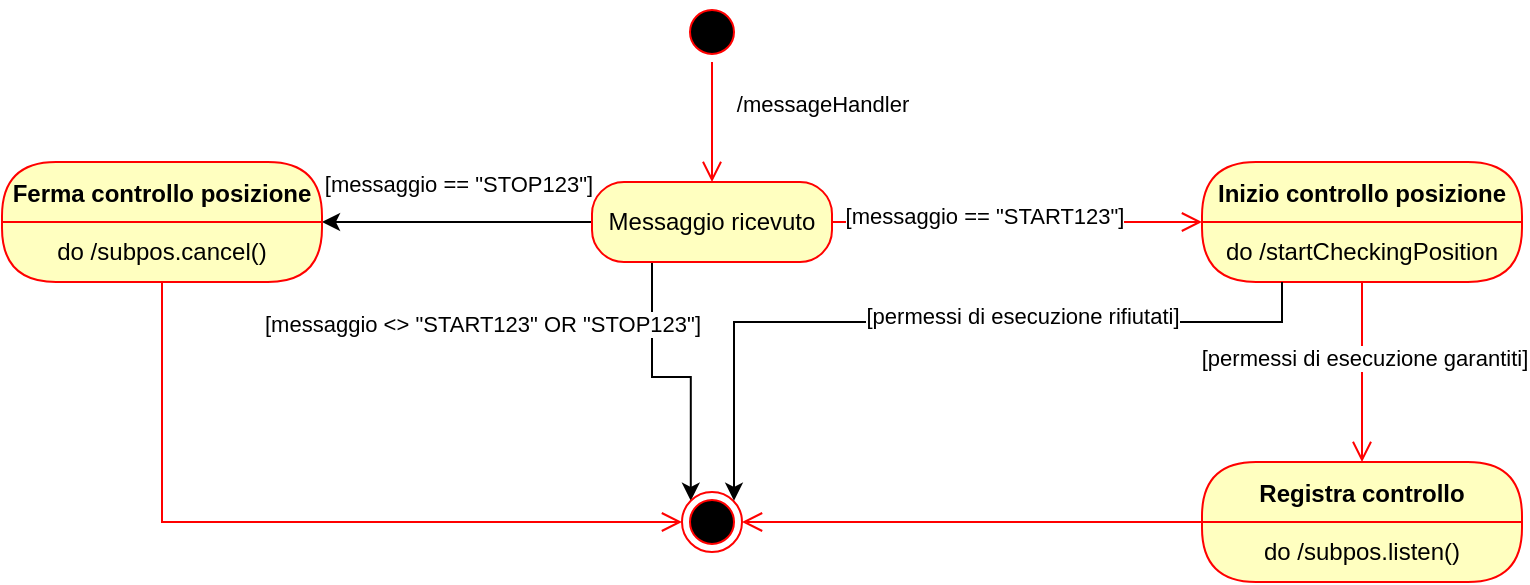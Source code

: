 <mxfile version="21.6.5" type="device">
  <diagram name="Pagina-1" id="XfTFUhMUeg2ntRKwaSrZ">
    <mxGraphModel dx="938" dy="556" grid="1" gridSize="10" guides="1" tooltips="1" connect="1" arrows="1" fold="1" page="1" pageScale="1" pageWidth="827" pageHeight="1169" math="0" shadow="0">
      <root>
        <mxCell id="0" />
        <mxCell id="1" parent="0" />
        <mxCell id="xGjoLmMb7t-K96eh8io--1" value="" style="ellipse;html=1;shape=startState;fillColor=#000000;strokeColor=#ff0000;" vertex="1" parent="1">
          <mxGeometry x="400" y="370" width="30" height="30" as="geometry" />
        </mxCell>
        <mxCell id="xGjoLmMb7t-K96eh8io--2" value="" style="edgeStyle=orthogonalEdgeStyle;html=1;verticalAlign=bottom;endArrow=open;endSize=8;strokeColor=#ff0000;rounded=0;" edge="1" source="xGjoLmMb7t-K96eh8io--1" parent="1">
          <mxGeometry relative="1" as="geometry">
            <mxPoint x="415" y="460" as="targetPoint" />
          </mxGeometry>
        </mxCell>
        <mxCell id="xGjoLmMb7t-K96eh8io--3" value="/messageHandler" style="edgeLabel;html=1;align=center;verticalAlign=middle;resizable=0;points=[];" vertex="1" connectable="0" parent="xGjoLmMb7t-K96eh8io--2">
          <mxGeometry x="-0.229" y="4" relative="1" as="geometry">
            <mxPoint x="51" y="-3" as="offset" />
          </mxGeometry>
        </mxCell>
        <mxCell id="xGjoLmMb7t-K96eh8io--11" value="" style="edgeStyle=orthogonalEdgeStyle;rounded=0;orthogonalLoop=1;jettySize=auto;html=1;" edge="1" parent="1" source="xGjoLmMb7t-K96eh8io--7">
          <mxGeometry relative="1" as="geometry">
            <mxPoint x="220" y="480" as="targetPoint" />
          </mxGeometry>
        </mxCell>
        <mxCell id="xGjoLmMb7t-K96eh8io--12" value="[messaggio == &quot;STOP123&quot;]" style="edgeLabel;html=1;align=center;verticalAlign=middle;resizable=0;points=[];" vertex="1" connectable="0" parent="xGjoLmMb7t-K96eh8io--11">
          <mxGeometry x="0.006" y="3" relative="1" as="geometry">
            <mxPoint y="-23" as="offset" />
          </mxGeometry>
        </mxCell>
        <mxCell id="xGjoLmMb7t-K96eh8io--29" style="edgeStyle=orthogonalEdgeStyle;rounded=0;orthogonalLoop=1;jettySize=auto;html=1;exitX=0.25;exitY=1;exitDx=0;exitDy=0;entryX=0;entryY=0;entryDx=0;entryDy=0;" edge="1" parent="1" source="xGjoLmMb7t-K96eh8io--7" target="xGjoLmMb7t-K96eh8io--22">
          <mxGeometry relative="1" as="geometry" />
        </mxCell>
        <mxCell id="xGjoLmMb7t-K96eh8io--30" value="&lt;div&gt;[messaggio &amp;lt;&amp;gt; &quot;START123&quot; OR &quot;STOP123&quot;]&lt;/div&gt;" style="edgeLabel;html=1;align=center;verticalAlign=middle;resizable=0;points=[];" vertex="1" connectable="0" parent="xGjoLmMb7t-K96eh8io--29">
          <mxGeometry x="-0.555" relative="1" as="geometry">
            <mxPoint x="-85" as="offset" />
          </mxGeometry>
        </mxCell>
        <mxCell id="xGjoLmMb7t-K96eh8io--7" value="Messaggio ricevuto" style="rounded=1;whiteSpace=wrap;html=1;arcSize=40;fontColor=#000000;fillColor=#ffffc0;strokeColor=#ff0000;" vertex="1" parent="1">
          <mxGeometry x="355" y="460" width="120" height="40" as="geometry" />
        </mxCell>
        <mxCell id="xGjoLmMb7t-K96eh8io--8" value="" style="html=1;verticalAlign=bottom;endArrow=open;endSize=8;strokeColor=#ff0000;rounded=0;exitX=1;exitY=0.5;exitDx=0;exitDy=0;entryX=0;entryY=0;entryDx=0;entryDy=0;" edge="1" source="xGjoLmMb7t-K96eh8io--7" parent="1" target="xGjoLmMb7t-K96eh8io--14">
          <mxGeometry relative="1" as="geometry">
            <mxPoint x="600" y="490" as="targetPoint" />
          </mxGeometry>
        </mxCell>
        <mxCell id="xGjoLmMb7t-K96eh8io--9" value="[messaggio == &quot;START123&quot;]" style="edgeLabel;html=1;align=center;verticalAlign=middle;resizable=0;points=[];" vertex="1" connectable="0" parent="xGjoLmMb7t-K96eh8io--8">
          <mxGeometry x="-0.184" y="3" relative="1" as="geometry">
            <mxPoint as="offset" />
          </mxGeometry>
        </mxCell>
        <mxCell id="xGjoLmMb7t-K96eh8io--13" value="Inizio controllo posizione" style="swimlane;fontStyle=1;align=center;verticalAlign=middle;childLayout=stackLayout;horizontal=1;startSize=30;horizontalStack=0;resizeParent=0;resizeLast=1;container=0;fontColor=#000000;collapsible=0;rounded=1;arcSize=30;strokeColor=#ff0000;fillColor=#ffffc0;swimlaneFillColor=#ffffc0;dropTarget=0;" vertex="1" parent="1">
          <mxGeometry x="660" y="450" width="160" height="60" as="geometry" />
        </mxCell>
        <mxCell id="xGjoLmMb7t-K96eh8io--14" value="do /startCheckingPosition" style="text;html=1;strokeColor=none;fillColor=none;align=center;verticalAlign=middle;spacingLeft=4;spacingRight=4;whiteSpace=wrap;overflow=hidden;rotatable=0;fontColor=#000000;" vertex="1" parent="xGjoLmMb7t-K96eh8io--13">
          <mxGeometry y="30" width="160" height="30" as="geometry" />
        </mxCell>
        <mxCell id="xGjoLmMb7t-K96eh8io--20" value="do /startCheckingPosition" style="text;html=1;strokeColor=none;fillColor=none;align=center;verticalAlign=middle;spacingLeft=4;spacingRight=4;whiteSpace=wrap;overflow=hidden;rotatable=0;fontColor=#000000;" vertex="1" parent="xGjoLmMb7t-K96eh8io--13">
          <mxGeometry y="60" width="160" as="geometry" />
        </mxCell>
        <mxCell id="xGjoLmMb7t-K96eh8io--15" value="" style="edgeStyle=orthogonalEdgeStyle;html=1;verticalAlign=bottom;endArrow=open;endSize=8;strokeColor=#ff0000;rounded=0;entryX=0.5;entryY=0;entryDx=0;entryDy=0;" edge="1" source="xGjoLmMb7t-K96eh8io--13" parent="1" target="xGjoLmMb7t-K96eh8io--16">
          <mxGeometry relative="1" as="geometry">
            <mxPoint x="710" y="600" as="targetPoint" />
          </mxGeometry>
        </mxCell>
        <mxCell id="xGjoLmMb7t-K96eh8io--19" value="[permessi di esecuzione garantiti]" style="edgeLabel;html=1;align=center;verticalAlign=middle;resizable=0;points=[];" vertex="1" connectable="0" parent="xGjoLmMb7t-K96eh8io--15">
          <mxGeometry x="-0.161" y="1" relative="1" as="geometry">
            <mxPoint as="offset" />
          </mxGeometry>
        </mxCell>
        <mxCell id="xGjoLmMb7t-K96eh8io--16" value="Registra controllo" style="swimlane;fontStyle=1;align=center;verticalAlign=middle;childLayout=stackLayout;horizontal=1;startSize=30;horizontalStack=0;resizeParent=0;resizeLast=1;container=0;fontColor=#000000;collapsible=0;rounded=1;arcSize=30;strokeColor=#ff0000;fillColor=#ffffc0;swimlaneFillColor=#ffffc0;dropTarget=0;" vertex="1" parent="1">
          <mxGeometry x="660" y="600" width="160" height="60" as="geometry" />
        </mxCell>
        <mxCell id="xGjoLmMb7t-K96eh8io--18" value="" style="edgeStyle=orthogonalEdgeStyle;html=1;verticalAlign=bottom;endArrow=open;endSize=8;strokeColor=#ff0000;rounded=0;entryX=1;entryY=0.5;entryDx=0;entryDy=0;" edge="1" source="xGjoLmMb7t-K96eh8io--16" parent="1" target="xGjoLmMb7t-K96eh8io--22">
          <mxGeometry relative="1" as="geometry">
            <mxPoint x="480" y="630" as="targetPoint" />
          </mxGeometry>
        </mxCell>
        <mxCell id="xGjoLmMb7t-K96eh8io--21" value="do /subpos.listen()" style="text;html=1;strokeColor=none;fillColor=none;align=center;verticalAlign=middle;spacingLeft=4;spacingRight=4;whiteSpace=wrap;overflow=hidden;rotatable=0;fontColor=#000000;" vertex="1" parent="1">
          <mxGeometry x="660" y="630" width="160" height="30" as="geometry" />
        </mxCell>
        <mxCell id="xGjoLmMb7t-K96eh8io--22" value="" style="ellipse;html=1;shape=endState;fillColor=#000000;strokeColor=#ff0000;" vertex="1" parent="1">
          <mxGeometry x="400" y="615" width="30" height="30" as="geometry" />
        </mxCell>
        <mxCell id="xGjoLmMb7t-K96eh8io--23" style="edgeStyle=orthogonalEdgeStyle;rounded=0;orthogonalLoop=1;jettySize=auto;html=1;exitX=0.25;exitY=1;exitDx=0;exitDy=0;entryX=1;entryY=0;entryDx=0;entryDy=0;" edge="1" parent="1" source="xGjoLmMb7t-K96eh8io--14" target="xGjoLmMb7t-K96eh8io--22">
          <mxGeometry relative="1" as="geometry">
            <Array as="points">
              <mxPoint x="700" y="530" />
              <mxPoint x="426" y="530" />
              <mxPoint x="426" y="619" />
            </Array>
          </mxGeometry>
        </mxCell>
        <mxCell id="xGjoLmMb7t-K96eh8io--24" value="[permessi di esecuzione rifiutati]" style="edgeLabel;html=1;align=center;verticalAlign=middle;resizable=0;points=[];" vertex="1" connectable="0" parent="xGjoLmMb7t-K96eh8io--23">
          <mxGeometry x="0.076" y="-3" relative="1" as="geometry">
            <mxPoint x="56" as="offset" />
          </mxGeometry>
        </mxCell>
        <mxCell id="xGjoLmMb7t-K96eh8io--26" value="Ferma controllo posizione" style="swimlane;fontStyle=1;align=center;verticalAlign=middle;childLayout=stackLayout;horizontal=1;startSize=30;horizontalStack=0;resizeParent=0;resizeLast=1;container=0;fontColor=#000000;collapsible=0;rounded=1;arcSize=30;strokeColor=#ff0000;fillColor=#ffffc0;swimlaneFillColor=#ffffc0;dropTarget=0;" vertex="1" parent="1">
          <mxGeometry x="60" y="450" width="160" height="60" as="geometry" />
        </mxCell>
        <mxCell id="xGjoLmMb7t-K96eh8io--27" value="do /subpos.cancel()" style="text;html=1;strokeColor=none;fillColor=none;align=center;verticalAlign=middle;spacingLeft=4;spacingRight=4;whiteSpace=wrap;overflow=hidden;rotatable=0;fontColor=#000000;" vertex="1" parent="xGjoLmMb7t-K96eh8io--26">
          <mxGeometry y="30" width="160" height="30" as="geometry" />
        </mxCell>
        <mxCell id="xGjoLmMb7t-K96eh8io--28" value="" style="edgeStyle=orthogonalEdgeStyle;html=1;verticalAlign=bottom;endArrow=open;endSize=8;strokeColor=#ff0000;rounded=0;entryX=0;entryY=0.5;entryDx=0;entryDy=0;exitX=0.5;exitY=1;exitDx=0;exitDy=0;" edge="1" source="xGjoLmMb7t-K96eh8io--27" parent="1" target="xGjoLmMb7t-K96eh8io--22">
          <mxGeometry relative="1" as="geometry">
            <mxPoint x="140" y="570" as="targetPoint" />
          </mxGeometry>
        </mxCell>
      </root>
    </mxGraphModel>
  </diagram>
</mxfile>
